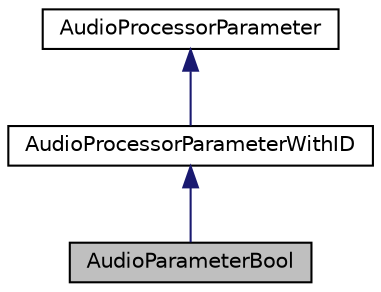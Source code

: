 digraph "AudioParameterBool"
{
  bgcolor="transparent";
  edge [fontname="Helvetica",fontsize="10",labelfontname="Helvetica",labelfontsize="10"];
  node [fontname="Helvetica",fontsize="10",shape=record];
  Node0 [label="AudioParameterBool",height=0.2,width=0.4,color="black", fillcolor="grey75", style="filled", fontcolor="black"];
  Node1 -> Node0 [dir="back",color="midnightblue",fontsize="10",style="solid",fontname="Helvetica"];
  Node1 [label="AudioProcessorParameterWithID",height=0.2,width=0.4,color="black",URL="$classAudioProcessorParameterWithID.html",tooltip="This abstract base class is used by some AudioProcessorParameter helper classes. "];
  Node2 -> Node1 [dir="back",color="midnightblue",fontsize="10",style="solid",fontname="Helvetica"];
  Node2 [label="AudioProcessorParameter",height=0.2,width=0.4,color="black",URL="$classAudioProcessorParameter.html",tooltip="An abstract base class for parameter objects that can be added to an AudioProcessor. "];
}
